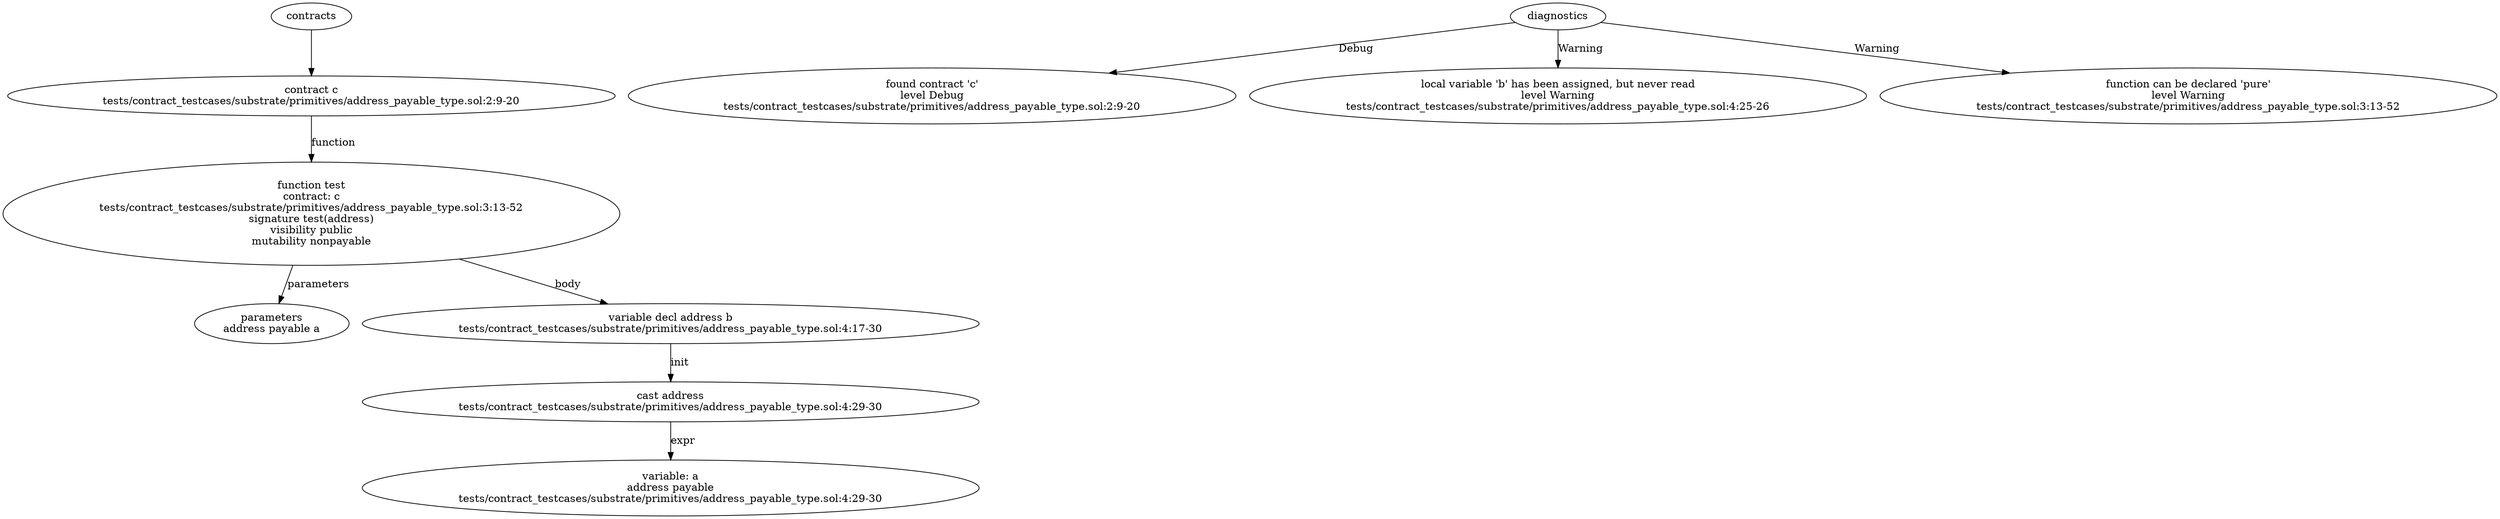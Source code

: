 strict digraph "tests/contract_testcases/substrate/primitives/address_payable_type.sol" {
	contract [label="contract c\ntests/contract_testcases/substrate/primitives/address_payable_type.sol:2:9-20"]
	test [label="function test\ncontract: c\ntests/contract_testcases/substrate/primitives/address_payable_type.sol:3:13-52\nsignature test(address)\nvisibility public\nmutability nonpayable"]
	parameters [label="parameters\naddress payable a"]
	var_decl [label="variable decl address b\ntests/contract_testcases/substrate/primitives/address_payable_type.sol:4:17-30"]
	cast [label="cast address\ntests/contract_testcases/substrate/primitives/address_payable_type.sol:4:29-30"]
	variable [label="variable: a\naddress payable\ntests/contract_testcases/substrate/primitives/address_payable_type.sol:4:29-30"]
	diagnostic [label="found contract 'c'\nlevel Debug\ntests/contract_testcases/substrate/primitives/address_payable_type.sol:2:9-20"]
	diagnostic_9 [label="local variable 'b' has been assigned, but never read\nlevel Warning\ntests/contract_testcases/substrate/primitives/address_payable_type.sol:4:25-26"]
	diagnostic_10 [label="function can be declared 'pure'\nlevel Warning\ntests/contract_testcases/substrate/primitives/address_payable_type.sol:3:13-52"]
	contracts -> contract
	contract -> test [label="function"]
	test -> parameters [label="parameters"]
	test -> var_decl [label="body"]
	var_decl -> cast [label="init"]
	cast -> variable [label="expr"]
	diagnostics -> diagnostic [label="Debug"]
	diagnostics -> diagnostic_9 [label="Warning"]
	diagnostics -> diagnostic_10 [label="Warning"]
}
